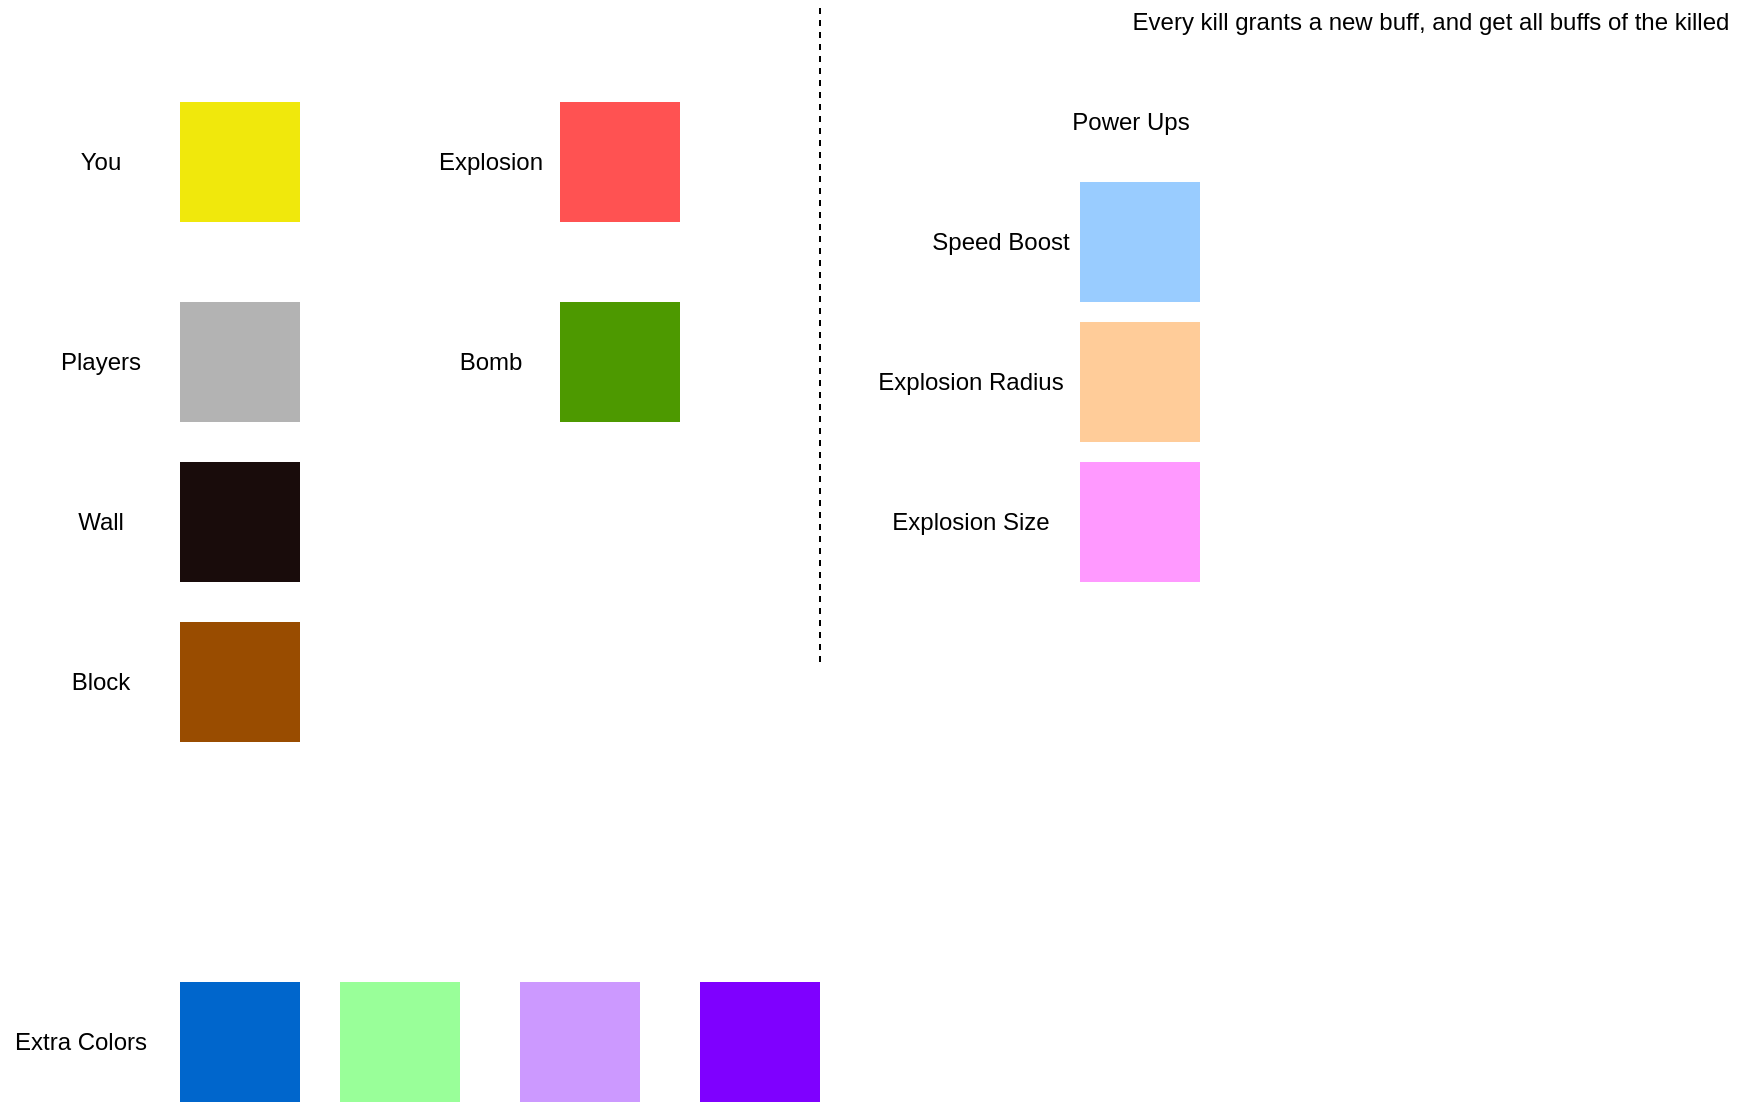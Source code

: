 <mxfile version="13.5.3" type="device"><diagram id="z4uCNz29_tnKI_vYsAis" name="Page-1"><mxGraphModel dx="1552" dy="624" grid="1" gridSize="10" guides="1" tooltips="1" connect="1" arrows="0" fold="1" page="1" pageScale="1" pageWidth="980" pageHeight="1390" math="0" shadow="0"><root><mxCell id="0"/><mxCell id="1" parent="0"/><mxCell id="peUWp0hQGdfB9XPSdtPR-1" value="" style="rounded=0;whiteSpace=wrap;html=1;aspect=fixed;strokeColor=none;fillColor=#F0E80C;" parent="1" vertex="1"><mxGeometry x="120" y="60" width="60" height="60" as="geometry"/></mxCell><mxCell id="peUWp0hQGdfB9XPSdtPR-2" value="" style="rounded=0;whiteSpace=wrap;html=1;aspect=fixed;fontColor=#333333;strokeColor=none;fillColor=#B3B3B3;" parent="1" vertex="1"><mxGeometry x="120" y="160" width="60" height="60" as="geometry"/></mxCell><mxCell id="peUWp0hQGdfB9XPSdtPR-3" value="Players" style="text;html=1;align=center;verticalAlign=middle;resizable=0;points=[];autosize=1;" parent="1" vertex="1"><mxGeometry x="50" y="180" width="60" height="20" as="geometry"/></mxCell><mxCell id="peUWp0hQGdfB9XPSdtPR-4" value="You" style="text;html=1;align=center;verticalAlign=middle;resizable=0;points=[];autosize=1;" parent="1" vertex="1"><mxGeometry x="60" y="80" width="40" height="20" as="geometry"/></mxCell><mxCell id="peUWp0hQGdfB9XPSdtPR-5" value="" style="rounded=0;whiteSpace=wrap;html=1;aspect=fixed;strokeColor=none;fillColor=#FF5252;" parent="1" vertex="1"><mxGeometry x="310" y="60" width="60" height="60" as="geometry"/></mxCell><mxCell id="peUWp0hQGdfB9XPSdtPR-7" value="Explosion" style="text;html=1;align=center;verticalAlign=middle;resizable=0;points=[];autosize=1;" parent="1" vertex="1"><mxGeometry x="240" y="80" width="70" height="20" as="geometry"/></mxCell><mxCell id="peUWp0hQGdfB9XPSdtPR-8" value="" style="rounded=0;whiteSpace=wrap;html=1;aspect=fixed;strokeColor=none;fillColor=#CC99FF;" parent="1" vertex="1"><mxGeometry x="290" y="500" width="60" height="60" as="geometry"/></mxCell><mxCell id="peUWp0hQGdfB9XPSdtPR-9" value="Bomb" style="text;html=1;align=center;verticalAlign=middle;resizable=0;points=[];autosize=1;" parent="1" vertex="1"><mxGeometry x="250" y="180" width="50" height="20" as="geometry"/></mxCell><mxCell id="peUWp0hQGdfB9XPSdtPR-10" value="" style="rounded=0;whiteSpace=wrap;html=1;aspect=fixed;fontColor=#ffffff;fillColor=#190C0B;strokeColor=none;" parent="1" vertex="1"><mxGeometry x="120" y="240" width="60" height="60" as="geometry"/></mxCell><mxCell id="peUWp0hQGdfB9XPSdtPR-11" value="Wall" style="text;html=1;align=center;verticalAlign=middle;resizable=0;points=[];autosize=1;" parent="1" vertex="1"><mxGeometry x="60" y="260" width="40" height="20" as="geometry"/></mxCell><mxCell id="peUWp0hQGdfB9XPSdtPR-12" value="" style="endArrow=none;dashed=1;html=1;" parent="1" edge="1"><mxGeometry width="50" height="50" relative="1" as="geometry"><mxPoint x="440" y="340" as="sourcePoint"/><mxPoint x="440" y="10" as="targetPoint"/></mxGeometry></mxCell><mxCell id="peUWp0hQGdfB9XPSdtPR-16" value="" style="rounded=0;whiteSpace=wrap;html=1;aspect=fixed;strokeColor=none;fillColor=#99CCFF;" parent="1" vertex="1"><mxGeometry x="570" y="100" width="60" height="60" as="geometry"/></mxCell><mxCell id="peUWp0hQGdfB9XPSdtPR-17" value="Speed Boost" style="text;html=1;align=center;verticalAlign=middle;resizable=0;points=[];autosize=1;" parent="1" vertex="1"><mxGeometry x="490" y="120" width="80" height="20" as="geometry"/></mxCell><mxCell id="peUWp0hQGdfB9XPSdtPR-18" value="" style="rounded=0;whiteSpace=wrap;html=1;aspect=fixed;fillColor=#ffcc99;strokeColor=none;" parent="1" vertex="1"><mxGeometry x="570" y="170" width="60" height="60" as="geometry"/></mxCell><mxCell id="peUWp0hQGdfB9XPSdtPR-19" value="Explosion Radius" style="text;html=1;align=center;verticalAlign=middle;resizable=0;points=[];autosize=1;" parent="1" vertex="1"><mxGeometry x="460" y="190" width="110" height="20" as="geometry"/></mxCell><mxCell id="peUWp0hQGdfB9XPSdtPR-20" value="" style="rounded=0;whiteSpace=wrap;html=1;aspect=fixed;fillColor=#FF99FF;strokeColor=none;" parent="1" vertex="1"><mxGeometry x="570" y="240" width="60" height="60" as="geometry"/></mxCell><mxCell id="peUWp0hQGdfB9XPSdtPR-23" value="Explosion Size" style="text;html=1;align=center;verticalAlign=middle;resizable=0;points=[];autosize=1;" parent="1" vertex="1"><mxGeometry x="470" y="260" width="90" height="20" as="geometry"/></mxCell><mxCell id="peUWp0hQGdfB9XPSdtPR-24" value="Power Ups" style="text;html=1;align=center;verticalAlign=middle;resizable=0;points=[];autosize=1;" parent="1" vertex="1"><mxGeometry x="560" y="60" width="70" height="20" as="geometry"/></mxCell><mxCell id="peUWp0hQGdfB9XPSdtPR-25" value="" style="rounded=0;whiteSpace=wrap;html=1;aspect=fixed;strokeColor=none;fillColor=#0066CC;" parent="1" vertex="1"><mxGeometry x="120" y="500" width="60" height="60" as="geometry"/></mxCell><mxCell id="peUWp0hQGdfB9XPSdtPR-26" value="" style="rounded=0;whiteSpace=wrap;html=1;aspect=fixed;strokeColor=none;fillColor=#99FF99;" parent="1" vertex="1"><mxGeometry x="200" y="500" width="60" height="60" as="geometry"/></mxCell><mxCell id="peUWp0hQGdfB9XPSdtPR-27" value="" style="rounded=0;whiteSpace=wrap;html=1;aspect=fixed;strokeColor=none;fillColor=#4D9900;" parent="1" vertex="1"><mxGeometry x="310" y="160" width="60" height="60" as="geometry"/></mxCell><mxCell id="peUWp0hQGdfB9XPSdtPR-28" value="" style="rounded=0;whiteSpace=wrap;html=1;aspect=fixed;strokeColor=none;fillColor=#7F00FF;" parent="1" vertex="1"><mxGeometry x="380" y="500" width="60" height="60" as="geometry"/></mxCell><mxCell id="peUWp0hQGdfB9XPSdtPR-29" value="" style="rounded=0;whiteSpace=wrap;html=1;aspect=fixed;strokeColor=none;fillColor=#994C00;" parent="1" vertex="1"><mxGeometry x="120" y="320" width="60" height="60" as="geometry"/></mxCell><mxCell id="peUWp0hQGdfB9XPSdtPR-30" value="Extra Colors" style="text;html=1;align=center;verticalAlign=middle;resizable=0;points=[];autosize=1;" parent="1" vertex="1"><mxGeometry x="30" y="520" width="80" height="20" as="geometry"/></mxCell><mxCell id="peUWp0hQGdfB9XPSdtPR-31" value="Every kill grants a new buff, and get all buffs of the killed" style="text;html=1;align=center;verticalAlign=middle;resizable=0;points=[];autosize=1;" parent="1" vertex="1"><mxGeometry x="590" y="10" width="310" height="20" as="geometry"/></mxCell><mxCell id="VcZIEmyAaRVOQu8mADgp-1" value="Block" style="text;html=1;align=center;verticalAlign=middle;resizable=0;points=[];autosize=1;" vertex="1" parent="1"><mxGeometry x="60" y="340" width="40" height="20" as="geometry"/></mxCell></root></mxGraphModel></diagram></mxfile>